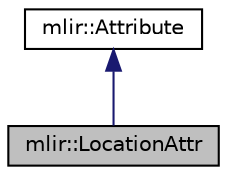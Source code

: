 digraph "mlir::LocationAttr"
{
  bgcolor="transparent";
  edge [fontname="Helvetica",fontsize="10",labelfontname="Helvetica",labelfontsize="10"];
  node [fontname="Helvetica",fontsize="10",shape=record];
  Node0 [label="mlir::LocationAttr",height=0.2,width=0.4,color="black", fillcolor="grey75", style="filled", fontcolor="black"];
  Node1 -> Node0 [dir="back",color="midnightblue",fontsize="10",style="solid",fontname="Helvetica"];
  Node1 [label="mlir::Attribute",height=0.2,width=0.4,color="black",URL="$classmlir_1_1Attribute.html",tooltip="Attributes are known-constant values of operations and functions. "];
}
